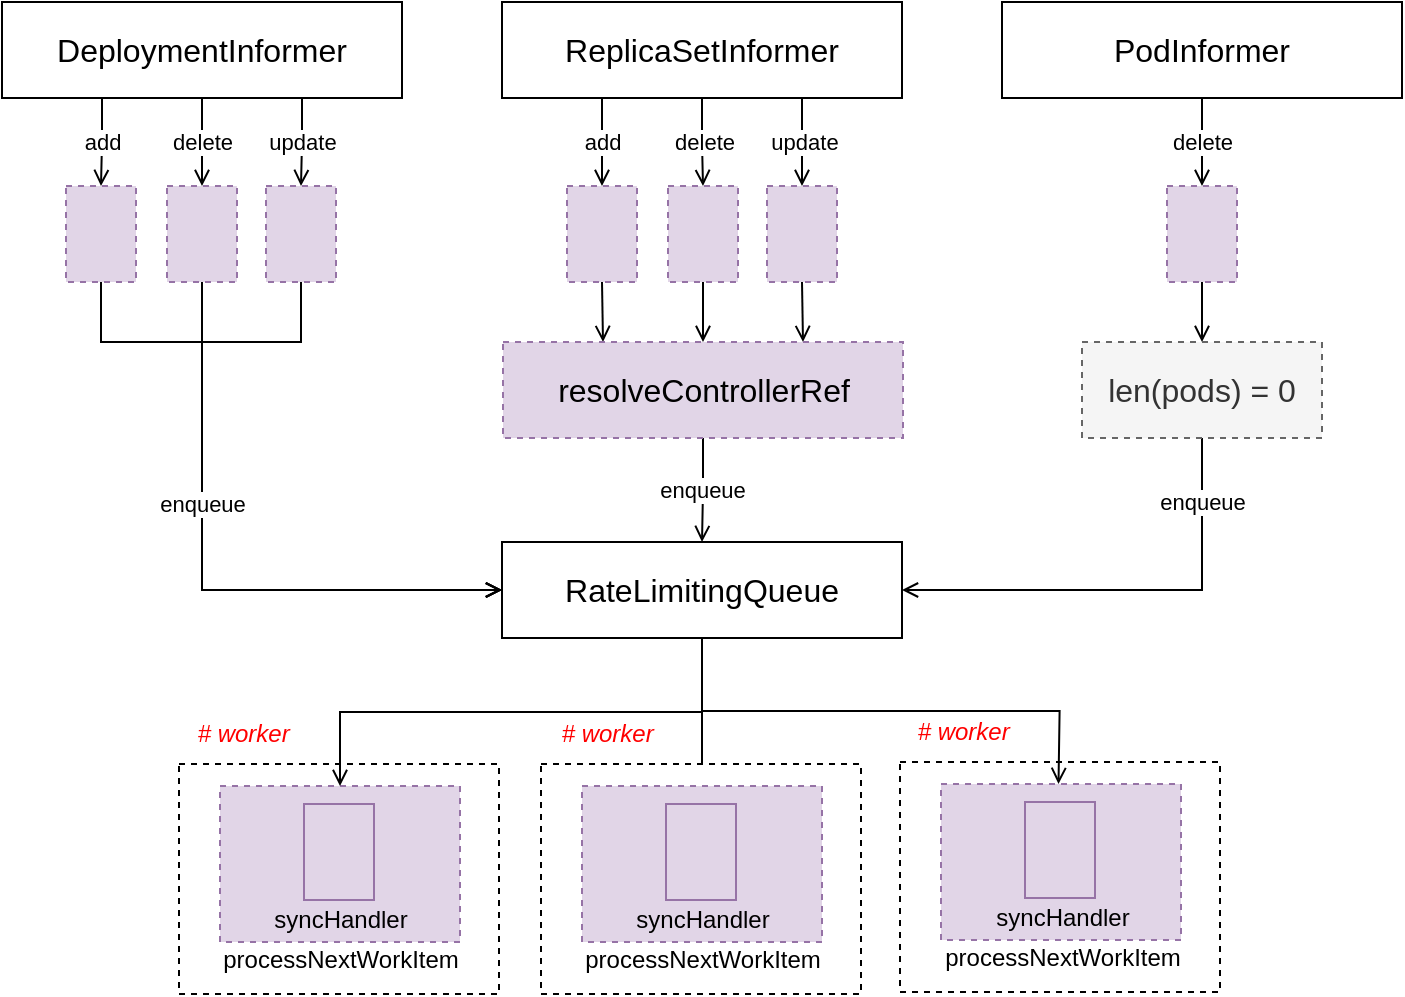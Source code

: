 <mxfile version="21.0.6" type="device" pages="2"><diagram name="第 1 页" id="-3mC8_Ij3YUqc4q4rSyD"><mxGraphModel dx="1434" dy="804" grid="1" gridSize="10" guides="1" tooltips="1" connect="1" arrows="1" fold="1" page="1" pageScale="1" pageWidth="827" pageHeight="1169" math="0" shadow="0"><root><mxCell id="0"/><mxCell id="1" parent="0"/><mxCell id="AKqXxuCv0lM4kpRKFZoL-7" value="add" style="edgeStyle=orthogonalEdgeStyle;rounded=0;orthogonalLoop=1;jettySize=auto;html=1;exitX=0.25;exitY=1;exitDx=0;exitDy=0;entryX=0.5;entryY=0;entryDx=0;entryDy=0;endArrow=open;endFill=0;" parent="1" source="AKqXxuCv0lM4kpRKFZoL-2" target="AKqXxuCv0lM4kpRKFZoL-6" edge="1"><mxGeometry relative="1" as="geometry"/></mxCell><mxCell id="AKqXxuCv0lM4kpRKFZoL-9" value="delete" style="edgeStyle=orthogonalEdgeStyle;rounded=0;orthogonalLoop=1;jettySize=auto;html=1;exitX=0.5;exitY=1;exitDx=0;exitDy=0;entryX=0.5;entryY=0;entryDx=0;entryDy=0;endArrow=open;endFill=0;" parent="1" source="AKqXxuCv0lM4kpRKFZoL-2" target="AKqXxuCv0lM4kpRKFZoL-8" edge="1"><mxGeometry relative="1" as="geometry"/></mxCell><mxCell id="AKqXxuCv0lM4kpRKFZoL-11" value="update" style="edgeStyle=orthogonalEdgeStyle;rounded=0;orthogonalLoop=1;jettySize=auto;html=1;exitX=0.75;exitY=1;exitDx=0;exitDy=0;entryX=0.5;entryY=0;entryDx=0;entryDy=0;endArrow=open;endFill=0;" parent="1" source="AKqXxuCv0lM4kpRKFZoL-2" target="AKqXxuCv0lM4kpRKFZoL-10" edge="1"><mxGeometry relative="1" as="geometry"/></mxCell><mxCell id="AKqXxuCv0lM4kpRKFZoL-2" value="DeploymentInformer" style="rounded=0;whiteSpace=wrap;html=1;fontSize=16;" parent="1" vertex="1"><mxGeometry x="50" y="130" width="200" height="48" as="geometry"/></mxCell><mxCell id="AKqXxuCv0lM4kpRKFZoL-22" value="update" style="edgeStyle=orthogonalEdgeStyle;rounded=0;orthogonalLoop=1;jettySize=auto;html=1;exitX=0.75;exitY=1;exitDx=0;exitDy=0;endArrow=open;endFill=0;" parent="1" source="AKqXxuCv0lM4kpRKFZoL-3" edge="1"><mxGeometry relative="1" as="geometry"><mxPoint x="450" y="222" as="targetPoint"/></mxGeometry></mxCell><mxCell id="AKqXxuCv0lM4kpRKFZoL-23" value="add" style="edgeStyle=orthogonalEdgeStyle;rounded=0;orthogonalLoop=1;jettySize=auto;html=1;exitX=0.25;exitY=1;exitDx=0;exitDy=0;entryX=0.5;entryY=0;entryDx=0;entryDy=0;endArrow=open;endFill=0;" parent="1" source="AKqXxuCv0lM4kpRKFZoL-3" target="AKqXxuCv0lM4kpRKFZoL-18" edge="1"><mxGeometry relative="1" as="geometry"/></mxCell><mxCell id="AKqXxuCv0lM4kpRKFZoL-26" value="delete" style="edgeStyle=orthogonalEdgeStyle;rounded=0;orthogonalLoop=1;jettySize=auto;html=1;exitX=0.5;exitY=1;exitDx=0;exitDy=0;entryX=0.5;entryY=0;entryDx=0;entryDy=0;endArrow=open;endFill=0;" parent="1" source="AKqXxuCv0lM4kpRKFZoL-3" target="AKqXxuCv0lM4kpRKFZoL-19" edge="1"><mxGeometry relative="1" as="geometry"/></mxCell><mxCell id="AKqXxuCv0lM4kpRKFZoL-3" value="ReplicaSetInformer" style="rounded=0;whiteSpace=wrap;html=1;fontSize=16;" parent="1" vertex="1"><mxGeometry x="300" y="130" width="200" height="48" as="geometry"/></mxCell><mxCell id="AKqXxuCv0lM4kpRKFZoL-25" value="delete" style="edgeStyle=orthogonalEdgeStyle;rounded=0;orthogonalLoop=1;jettySize=auto;html=1;exitX=0.5;exitY=1;exitDx=0;exitDy=0;entryX=0.5;entryY=0;entryDx=0;entryDy=0;endArrow=open;endFill=0;" parent="1" source="AKqXxuCv0lM4kpRKFZoL-4" target="AKqXxuCv0lM4kpRKFZoL-24" edge="1"><mxGeometry relative="1" as="geometry"/></mxCell><mxCell id="AKqXxuCv0lM4kpRKFZoL-4" value="PodInformer" style="rounded=0;whiteSpace=wrap;html=1;fontSize=16;" parent="1" vertex="1"><mxGeometry x="550" y="130" width="200" height="48" as="geometry"/></mxCell><mxCell id="2nBzz5NhwWiyzdQ3Mc-I-35" style="edgeStyle=orthogonalEdgeStyle;rounded=0;orthogonalLoop=1;jettySize=auto;html=1;exitX=0.5;exitY=1;exitDx=0;exitDy=0;entryX=0.5;entryY=0;entryDx=0;entryDy=0;fontColor=default;endArrow=open;endFill=0;" parent="1" source="AKqXxuCv0lM4kpRKFZoL-5" target="2nBzz5NhwWiyzdQ3Mc-I-25" edge="1"><mxGeometry relative="1" as="geometry"/></mxCell><mxCell id="AKqXxuCv0lM4kpRKFZoL-5" value="RateLimitingQueue" style="rounded=0;whiteSpace=wrap;html=1;fontSize=16;" parent="1" vertex="1"><mxGeometry x="300" y="400" width="200" height="48" as="geometry"/></mxCell><mxCell id="AKqXxuCv0lM4kpRKFZoL-34" style="edgeStyle=orthogonalEdgeStyle;rounded=0;orthogonalLoop=1;jettySize=auto;html=1;exitX=0.5;exitY=1;exitDx=0;exitDy=0;entryX=0;entryY=0.5;entryDx=0;entryDy=0;endArrow=open;endFill=0;" parent="1" source="AKqXxuCv0lM4kpRKFZoL-6" target="AKqXxuCv0lM4kpRKFZoL-5" edge="1"><mxGeometry relative="1" as="geometry"><Array as="points"><mxPoint x="100" y="300"/><mxPoint x="150" y="300"/><mxPoint x="150" y="424"/></Array></mxGeometry></mxCell><mxCell id="AKqXxuCv0lM4kpRKFZoL-6" value="" style="rounded=0;whiteSpace=wrap;html=1;fontSize=16;fillColor=#e1d5e7;strokeColor=#9673a6;dashed=1;" parent="1" vertex="1"><mxGeometry x="82" y="222" width="35" height="48" as="geometry"/></mxCell><mxCell id="AKqXxuCv0lM4kpRKFZoL-33" style="edgeStyle=orthogonalEdgeStyle;rounded=0;orthogonalLoop=1;jettySize=auto;html=1;exitX=0.5;exitY=1;exitDx=0;exitDy=0;entryX=0;entryY=0.5;entryDx=0;entryDy=0;endArrow=open;endFill=0;" parent="1" source="AKqXxuCv0lM4kpRKFZoL-8" target="AKqXxuCv0lM4kpRKFZoL-5" edge="1"><mxGeometry relative="1" as="geometry"/></mxCell><mxCell id="AKqXxuCv0lM4kpRKFZoL-8" value="" style="rounded=0;whiteSpace=wrap;html=1;fontSize=16;fillColor=#e1d5e7;strokeColor=#9673a6;dashed=1;" parent="1" vertex="1"><mxGeometry x="132.5" y="222" width="35" height="48" as="geometry"/></mxCell><mxCell id="AKqXxuCv0lM4kpRKFZoL-32" value="enqueue" style="edgeStyle=orthogonalEdgeStyle;rounded=0;orthogonalLoop=1;jettySize=auto;html=1;exitX=0.5;exitY=1;exitDx=0;exitDy=0;endArrow=open;endFill=0;entryX=0;entryY=0.5;entryDx=0;entryDy=0;" parent="1" source="AKqXxuCv0lM4kpRKFZoL-10" target="AKqXxuCv0lM4kpRKFZoL-5" edge="1"><mxGeometry x="-0.098" relative="1" as="geometry"><mxPoint x="150" y="360" as="targetPoint"/><Array as="points"><mxPoint x="200" y="300"/><mxPoint x="150" y="300"/><mxPoint x="150" y="424"/></Array><mxPoint y="1" as="offset"/></mxGeometry></mxCell><mxCell id="AKqXxuCv0lM4kpRKFZoL-10" value="" style="rounded=0;whiteSpace=wrap;html=1;fontSize=16;fillColor=#e1d5e7;strokeColor=#9673a6;dashed=1;" parent="1" vertex="1"><mxGeometry x="182" y="222" width="35" height="48" as="geometry"/></mxCell><mxCell id="AKqXxuCv0lM4kpRKFZoL-28" style="edgeStyle=orthogonalEdgeStyle;rounded=0;orthogonalLoop=1;jettySize=auto;html=1;exitX=0.5;exitY=1;exitDx=0;exitDy=0;entryX=0.25;entryY=0;entryDx=0;entryDy=0;endArrow=open;endFill=0;" parent="1" source="AKqXxuCv0lM4kpRKFZoL-18" target="AKqXxuCv0lM4kpRKFZoL-27" edge="1"><mxGeometry relative="1" as="geometry"/></mxCell><mxCell id="AKqXxuCv0lM4kpRKFZoL-18" value="" style="rounded=0;whiteSpace=wrap;html=1;fontSize=16;fillColor=#e1d5e7;strokeColor=#9673a6;dashed=1;" parent="1" vertex="1"><mxGeometry x="332.5" y="222" width="35" height="48" as="geometry"/></mxCell><mxCell id="AKqXxuCv0lM4kpRKFZoL-29" style="edgeStyle=orthogonalEdgeStyle;rounded=0;orthogonalLoop=1;jettySize=auto;html=1;exitX=0.5;exitY=1;exitDx=0;exitDy=0;entryX=0.5;entryY=0;entryDx=0;entryDy=0;endArrow=open;endFill=0;" parent="1" source="AKqXxuCv0lM4kpRKFZoL-19" target="AKqXxuCv0lM4kpRKFZoL-27" edge="1"><mxGeometry relative="1" as="geometry"/></mxCell><mxCell id="AKqXxuCv0lM4kpRKFZoL-19" value="" style="rounded=0;whiteSpace=wrap;html=1;fontSize=16;fillColor=#e1d5e7;strokeColor=#9673a6;dashed=1;" parent="1" vertex="1"><mxGeometry x="383" y="222" width="35" height="48" as="geometry"/></mxCell><mxCell id="AKqXxuCv0lM4kpRKFZoL-30" style="edgeStyle=orthogonalEdgeStyle;rounded=0;orthogonalLoop=1;jettySize=auto;html=1;exitX=0.5;exitY=1;exitDx=0;exitDy=0;entryX=0.75;entryY=0;entryDx=0;entryDy=0;endArrow=open;endFill=0;" parent="1" source="AKqXxuCv0lM4kpRKFZoL-20" target="AKqXxuCv0lM4kpRKFZoL-27" edge="1"><mxGeometry relative="1" as="geometry"/></mxCell><mxCell id="AKqXxuCv0lM4kpRKFZoL-20" value="" style="rounded=0;whiteSpace=wrap;html=1;fontSize=16;fillColor=#e1d5e7;strokeColor=#9673a6;dashed=1;" parent="1" vertex="1"><mxGeometry x="432.5" y="222" width="35" height="48" as="geometry"/></mxCell><mxCell id="AKqXxuCv0lM4kpRKFZoL-37" style="edgeStyle=orthogonalEdgeStyle;rounded=0;orthogonalLoop=1;jettySize=auto;html=1;exitX=0.5;exitY=1;exitDx=0;exitDy=0;entryX=0.5;entryY=0;entryDx=0;entryDy=0;endArrow=open;endFill=0;" parent="1" source="AKqXxuCv0lM4kpRKFZoL-24" target="AKqXxuCv0lM4kpRKFZoL-36" edge="1"><mxGeometry relative="1" as="geometry"/></mxCell><mxCell id="AKqXxuCv0lM4kpRKFZoL-24" value="" style="rounded=0;whiteSpace=wrap;html=1;fontSize=16;fillColor=#e1d5e7;strokeColor=#9673a6;dashed=1;" parent="1" vertex="1"><mxGeometry x="632.5" y="222" width="35" height="48" as="geometry"/></mxCell><mxCell id="AKqXxuCv0lM4kpRKFZoL-31" value="enqueue" style="edgeStyle=orthogonalEdgeStyle;rounded=0;orthogonalLoop=1;jettySize=auto;html=1;exitX=0.5;exitY=1;exitDx=0;exitDy=0;entryX=0.5;entryY=0;entryDx=0;entryDy=0;endArrow=open;endFill=0;" parent="1" source="AKqXxuCv0lM4kpRKFZoL-27" target="AKqXxuCv0lM4kpRKFZoL-5" edge="1"><mxGeometry relative="1" as="geometry"/></mxCell><mxCell id="AKqXxuCv0lM4kpRKFZoL-27" value="resolveControllerRef" style="rounded=0;whiteSpace=wrap;html=1;fontSize=16;dashed=1;fillColor=#e1d5e7;strokeColor=#9673a6;" parent="1" vertex="1"><mxGeometry x="300.5" y="300" width="200" height="48" as="geometry"/></mxCell><mxCell id="AKqXxuCv0lM4kpRKFZoL-38" value="enqueue" style="edgeStyle=orthogonalEdgeStyle;rounded=0;orthogonalLoop=1;jettySize=auto;html=1;exitX=0.5;exitY=1;exitDx=0;exitDy=0;entryX=1;entryY=0.5;entryDx=0;entryDy=0;endArrow=open;endFill=0;" parent="1" source="AKqXxuCv0lM4kpRKFZoL-36" target="AKqXxuCv0lM4kpRKFZoL-5" edge="1"><mxGeometry x="-0.717" relative="1" as="geometry"><mxPoint as="offset"/></mxGeometry></mxCell><mxCell id="AKqXxuCv0lM4kpRKFZoL-36" value="len(pods) = 0" style="rounded=0;whiteSpace=wrap;html=1;fontSize=16;dashed=1;fillColor=#f5f5f5;fontColor=#333333;strokeColor=#666666;" parent="1" vertex="1"><mxGeometry x="590" y="300" width="120" height="48" as="geometry"/></mxCell><mxCell id="2nBzz5NhwWiyzdQ3Mc-I-1" value="" style="rounded=0;whiteSpace=wrap;html=1;fontSize=16;dashed=1;" parent="1" vertex="1"><mxGeometry x="138.5" y="511" width="160" height="115" as="geometry"/></mxCell><mxCell id="2nBzz5NhwWiyzdQ3Mc-I-2" value="# worker&amp;nbsp;" style="text;html=1;align=center;verticalAlign=middle;resizable=0;points=[];autosize=1;fontStyle=2;fillColor=none;fontColor=#FF0000;" parent="1" vertex="1"><mxGeometry x="136.5" y="481" width="70" height="30" as="geometry"/></mxCell><mxCell id="2nBzz5NhwWiyzdQ3Mc-I-7" value="" style="rounded=0;whiteSpace=wrap;html=1;fontSize=16;dashed=1;fillColor=#e1d5e7;strokeColor=#9673a6;" parent="1" vertex="1"><mxGeometry x="159" y="522" width="120" height="78" as="geometry"/></mxCell><mxCell id="2nBzz5NhwWiyzdQ3Mc-I-9" value="processNextWorkItem" style="text;html=1;align=center;verticalAlign=middle;resizable=0;points=[];autosize=1;" parent="1" vertex="1"><mxGeometry x="149" y="594" width="140" height="30" as="geometry"/></mxCell><mxCell id="2nBzz5NhwWiyzdQ3Mc-I-11" value="# worker&amp;nbsp;" style="text;html=1;align=center;verticalAlign=middle;resizable=0;points=[];autosize=1;fontStyle=2;fillColor=none;fontColor=#FF0000;" parent="1" vertex="1"><mxGeometry x="318.5" y="481" width="70" height="30" as="geometry"/></mxCell><mxCell id="2nBzz5NhwWiyzdQ3Mc-I-15" value="# worker&amp;nbsp;" style="text;html=1;align=center;verticalAlign=middle;resizable=0;points=[];autosize=1;fontStyle=2;fillColor=none;fontColor=#FF0000;" parent="1" vertex="1"><mxGeometry x="496.5" y="480" width="70" height="30" as="geometry"/></mxCell><mxCell id="2nBzz5NhwWiyzdQ3Mc-I-20" style="edgeStyle=orthogonalEdgeStyle;rounded=0;orthogonalLoop=1;jettySize=auto;html=1;exitX=0.5;exitY=1;exitDx=0;exitDy=0;entryX=0.5;entryY=0;entryDx=0;entryDy=0;fontColor=default;endArrow=open;endFill=0;" parent="1" source="AKqXxuCv0lM4kpRKFZoL-5" target="2nBzz5NhwWiyzdQ3Mc-I-7" edge="1"><mxGeometry relative="1" as="geometry"/></mxCell><mxCell id="2nBzz5NhwWiyzdQ3Mc-I-21" value="" style="rounded=0;whiteSpace=wrap;html=1;fontSize=16;fillColor=#e1d5e7;strokeColor=#9673a6;" parent="1" vertex="1"><mxGeometry x="201" y="531" width="35" height="48" as="geometry"/></mxCell><mxCell id="2nBzz5NhwWiyzdQ3Mc-I-23" value="syncHandler" style="text;html=1;align=center;verticalAlign=middle;resizable=0;points=[];autosize=1;strokeColor=none;fillColor=none;fontColor=default;" parent="1" vertex="1"><mxGeometry x="174" y="574" width="90" height="30" as="geometry"/></mxCell><mxCell id="2nBzz5NhwWiyzdQ3Mc-I-24" value="" style="rounded=0;whiteSpace=wrap;html=1;fontSize=16;dashed=1;" parent="1" vertex="1"><mxGeometry x="319.5" y="511" width="160" height="115" as="geometry"/></mxCell><mxCell id="2nBzz5NhwWiyzdQ3Mc-I-25" value="" style="rounded=0;whiteSpace=wrap;html=1;fontSize=16;dashed=1;fillColor=#e1d5e7;strokeColor=#9673a6;" parent="1" vertex="1"><mxGeometry x="340" y="522" width="120" height="78" as="geometry"/></mxCell><mxCell id="2nBzz5NhwWiyzdQ3Mc-I-26" value="processNextWorkItem" style="text;html=1;align=center;verticalAlign=middle;resizable=0;points=[];autosize=1;" parent="1" vertex="1"><mxGeometry x="330" y="594" width="140" height="30" as="geometry"/></mxCell><mxCell id="2nBzz5NhwWiyzdQ3Mc-I-27" value="" style="rounded=0;whiteSpace=wrap;html=1;fontSize=16;fillColor=#e1d5e7;strokeColor=#9673a6;" parent="1" vertex="1"><mxGeometry x="382" y="531" width="35" height="48" as="geometry"/></mxCell><mxCell id="2nBzz5NhwWiyzdQ3Mc-I-28" value="syncHandler" style="text;html=1;align=center;verticalAlign=middle;resizable=0;points=[];autosize=1;strokeColor=none;fillColor=none;fontColor=default;" parent="1" vertex="1"><mxGeometry x="355" y="574" width="90" height="30" as="geometry"/></mxCell><mxCell id="2nBzz5NhwWiyzdQ3Mc-I-29" value="" style="rounded=0;whiteSpace=wrap;html=1;fontSize=16;dashed=1;" parent="1" vertex="1"><mxGeometry x="499" y="510" width="160" height="115" as="geometry"/></mxCell><mxCell id="2nBzz5NhwWiyzdQ3Mc-I-30" value="" style="rounded=0;whiteSpace=wrap;html=1;fontSize=16;dashed=1;fillColor=#e1d5e7;strokeColor=#9673a6;" parent="1" vertex="1"><mxGeometry x="519.5" y="521" width="120" height="78" as="geometry"/></mxCell><mxCell id="2nBzz5NhwWiyzdQ3Mc-I-31" value="processNextWorkItem" style="text;html=1;align=center;verticalAlign=middle;resizable=0;points=[];autosize=1;" parent="1" vertex="1"><mxGeometry x="509.5" y="593" width="140" height="30" as="geometry"/></mxCell><mxCell id="2nBzz5NhwWiyzdQ3Mc-I-32" value="" style="rounded=0;whiteSpace=wrap;html=1;fontSize=16;fillColor=#e1d5e7;strokeColor=#9673a6;" parent="1" vertex="1"><mxGeometry x="561.5" y="530" width="35" height="48" as="geometry"/></mxCell><mxCell id="2nBzz5NhwWiyzdQ3Mc-I-33" value="syncHandler" style="text;html=1;align=center;verticalAlign=middle;resizable=0;points=[];autosize=1;strokeColor=none;fillColor=none;fontColor=default;" parent="1" vertex="1"><mxGeometry x="534.5" y="573" width="90" height="30" as="geometry"/></mxCell><mxCell id="2nBzz5NhwWiyzdQ3Mc-I-19" style="edgeStyle=orthogonalEdgeStyle;rounded=0;orthogonalLoop=1;jettySize=auto;html=1;exitX=0.5;exitY=1;exitDx=0;exitDy=0;entryX=0.5;entryY=0;entryDx=0;entryDy=0;fontColor=default;endArrow=open;endFill=0;" parent="1" source="AKqXxuCv0lM4kpRKFZoL-5" edge="1"><mxGeometry relative="1" as="geometry"><mxPoint x="578.25" y="521" as="targetPoint"/></mxGeometry></mxCell></root></mxGraphModel></diagram><diagram id="dSQ0GBAQqHZeZKKEMjbd" name="第 2 页"><mxGraphModel dx="1434" dy="804" grid="1" gridSize="10" guides="1" tooltips="1" connect="1" arrows="1" fold="1" page="1" pageScale="1" pageWidth="827" pageHeight="1169" math="0" shadow="0"><root><mxCell id="0"/><mxCell id="1" parent="0"/><mxCell id="EIo7KNGJj0vkG522Cfww-1" value="" style="rounded=0;whiteSpace=wrap;html=1;fontSize=16;fontColor=default;fillColor=default;" parent="1" vertex="1"><mxGeometry x="360" y="290" width="120" height="48" as="geometry"/></mxCell><mxCell id="EIo7KNGJj0vkG522Cfww-2" value="" style="rounded=0;whiteSpace=wrap;html=1;fontSize=16;fontColor=default;fillColor=default;" parent="1" vertex="1"><mxGeometry x="364" y="295" width="120" height="48" as="geometry"/></mxCell><mxCell id="EIo7KNGJj0vkG522Cfww-3" value="ReplicaSet" style="rounded=0;whiteSpace=wrap;html=1;fontSize=16;fontColor=default;fillColor=default;" parent="1" vertex="1"><mxGeometry x="368" y="300" width="120" height="48" as="geometry"/></mxCell><mxCell id="EIo7KNGJj0vkG522Cfww-4" value="ReplicaSet" style="rounded=0;whiteSpace=wrap;html=1;fontSize=16;fontColor=default;fillColor=default;" parent="1" vertex="1"><mxGeometry x="570" y="295" width="120" height="48" as="geometry"/></mxCell><mxCell id="EIo7KNGJj0vkG522Cfww-5" value="old" style="text;html=1;align=center;verticalAlign=middle;resizable=0;points=[];autosize=1;strokeColor=none;fillColor=none;fontColor=default;" parent="1" vertex="1"><mxGeometry x="360" y="265" width="40" height="30" as="geometry"/></mxCell><mxCell id="EIo7KNGJj0vkG522Cfww-6" value="new" style="text;html=1;align=center;verticalAlign=middle;resizable=0;points=[];autosize=1;strokeColor=none;fillColor=none;fontColor=default;" parent="1" vertex="1"><mxGeometry x="570" y="265" width="50" height="30" as="geometry"/></mxCell><mxCell id="EIo7KNGJj0vkG522Cfww-10" value="" style="rounded=0;whiteSpace=wrap;html=1;fontSize=16;fontColor=default;fillColor=default;" parent="1" vertex="1"><mxGeometry x="160" y="290" width="120" height="48" as="geometry"/></mxCell><mxCell id="EIo7KNGJj0vkG522Cfww-11" value="" style="rounded=0;whiteSpace=wrap;html=1;fontSize=16;fontColor=default;fillColor=default;" parent="1" vertex="1"><mxGeometry x="164" y="295" width="120" height="48" as="geometry"/></mxCell><mxCell id="EIo7KNGJj0vkG522Cfww-12" value="ReplicaSet" style="rounded=0;whiteSpace=wrap;html=1;fontSize=16;fontColor=default;fillColor=default;" parent="1" vertex="1"><mxGeometry x="168" y="300" width="120" height="48" as="geometry"/></mxCell><mxCell id="EIo7KNGJj0vkG522Cfww-14" value="all" style="text;html=1;align=center;verticalAlign=middle;resizable=0;points=[];autosize=1;strokeColor=none;fillColor=none;fontColor=default;" parent="1" vertex="1"><mxGeometry x="160" y="260" width="40" height="30" as="geometry"/></mxCell></root></mxGraphModel></diagram></mxfile>